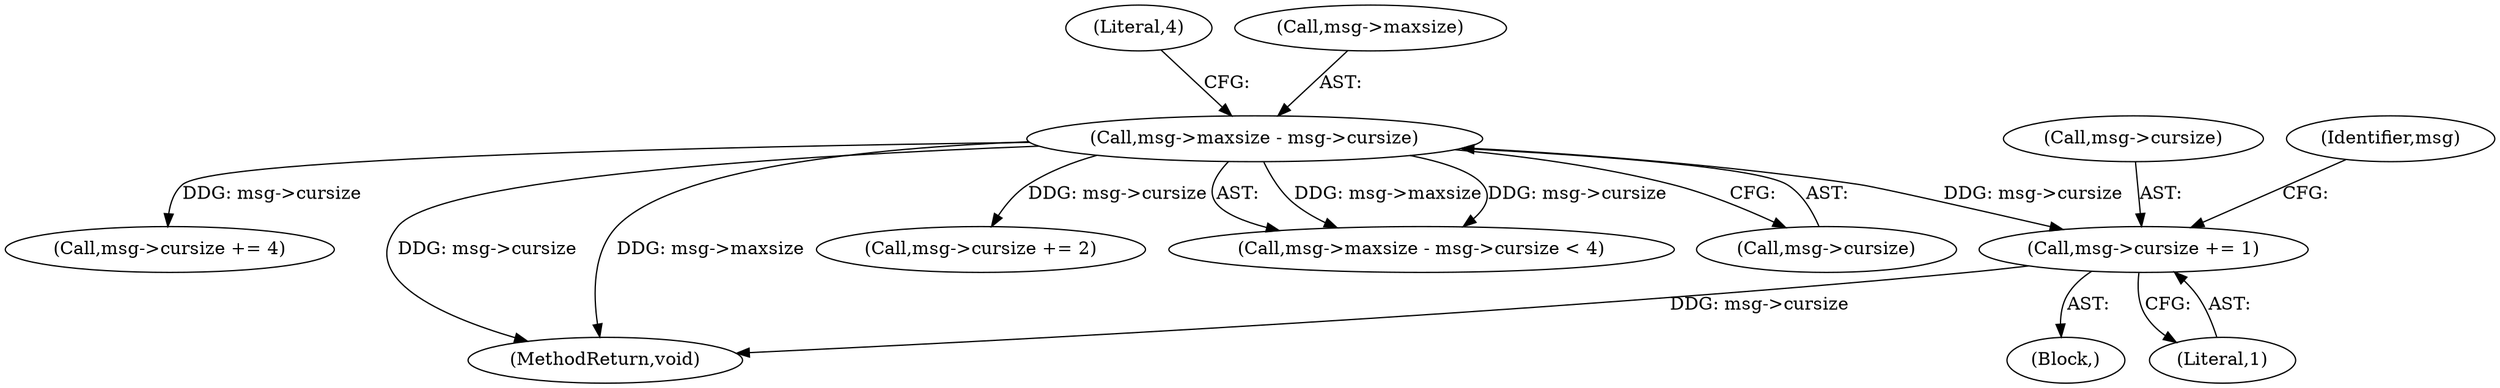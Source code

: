 digraph "0_ioq3_d2b1d124d4055c2fcbe5126863487c52fd58cca1_5@pointer" {
"1000172" [label="(Call,msg->cursize += 1)"];
"1000111" [label="(Call,msg->maxsize - msg->cursize)"];
"1000111" [label="(Call,msg->maxsize - msg->cursize)"];
"1000115" [label="(Call,msg->cursize)"];
"1000118" [label="(Literal,4)"];
"1000176" [label="(Literal,1)"];
"1000230" [label="(Call,msg->cursize += 4)"];
"1000172" [label="(Call,msg->cursize += 1)"];
"1000342" [label="(MethodReturn,void)"];
"1000162" [label="(Block,)"];
"1000112" [label="(Call,msg->maxsize)"];
"1000203" [label="(Call,msg->cursize += 2)"];
"1000173" [label="(Call,msg->cursize)"];
"1000179" [label="(Identifier,msg)"];
"1000110" [label="(Call,msg->maxsize - msg->cursize < 4)"];
"1000172" -> "1000162"  [label="AST: "];
"1000172" -> "1000176"  [label="CFG: "];
"1000173" -> "1000172"  [label="AST: "];
"1000176" -> "1000172"  [label="AST: "];
"1000179" -> "1000172"  [label="CFG: "];
"1000172" -> "1000342"  [label="DDG: msg->cursize"];
"1000111" -> "1000172"  [label="DDG: msg->cursize"];
"1000111" -> "1000110"  [label="AST: "];
"1000111" -> "1000115"  [label="CFG: "];
"1000112" -> "1000111"  [label="AST: "];
"1000115" -> "1000111"  [label="AST: "];
"1000118" -> "1000111"  [label="CFG: "];
"1000111" -> "1000342"  [label="DDG: msg->cursize"];
"1000111" -> "1000342"  [label="DDG: msg->maxsize"];
"1000111" -> "1000110"  [label="DDG: msg->maxsize"];
"1000111" -> "1000110"  [label="DDG: msg->cursize"];
"1000111" -> "1000203"  [label="DDG: msg->cursize"];
"1000111" -> "1000230"  [label="DDG: msg->cursize"];
}
